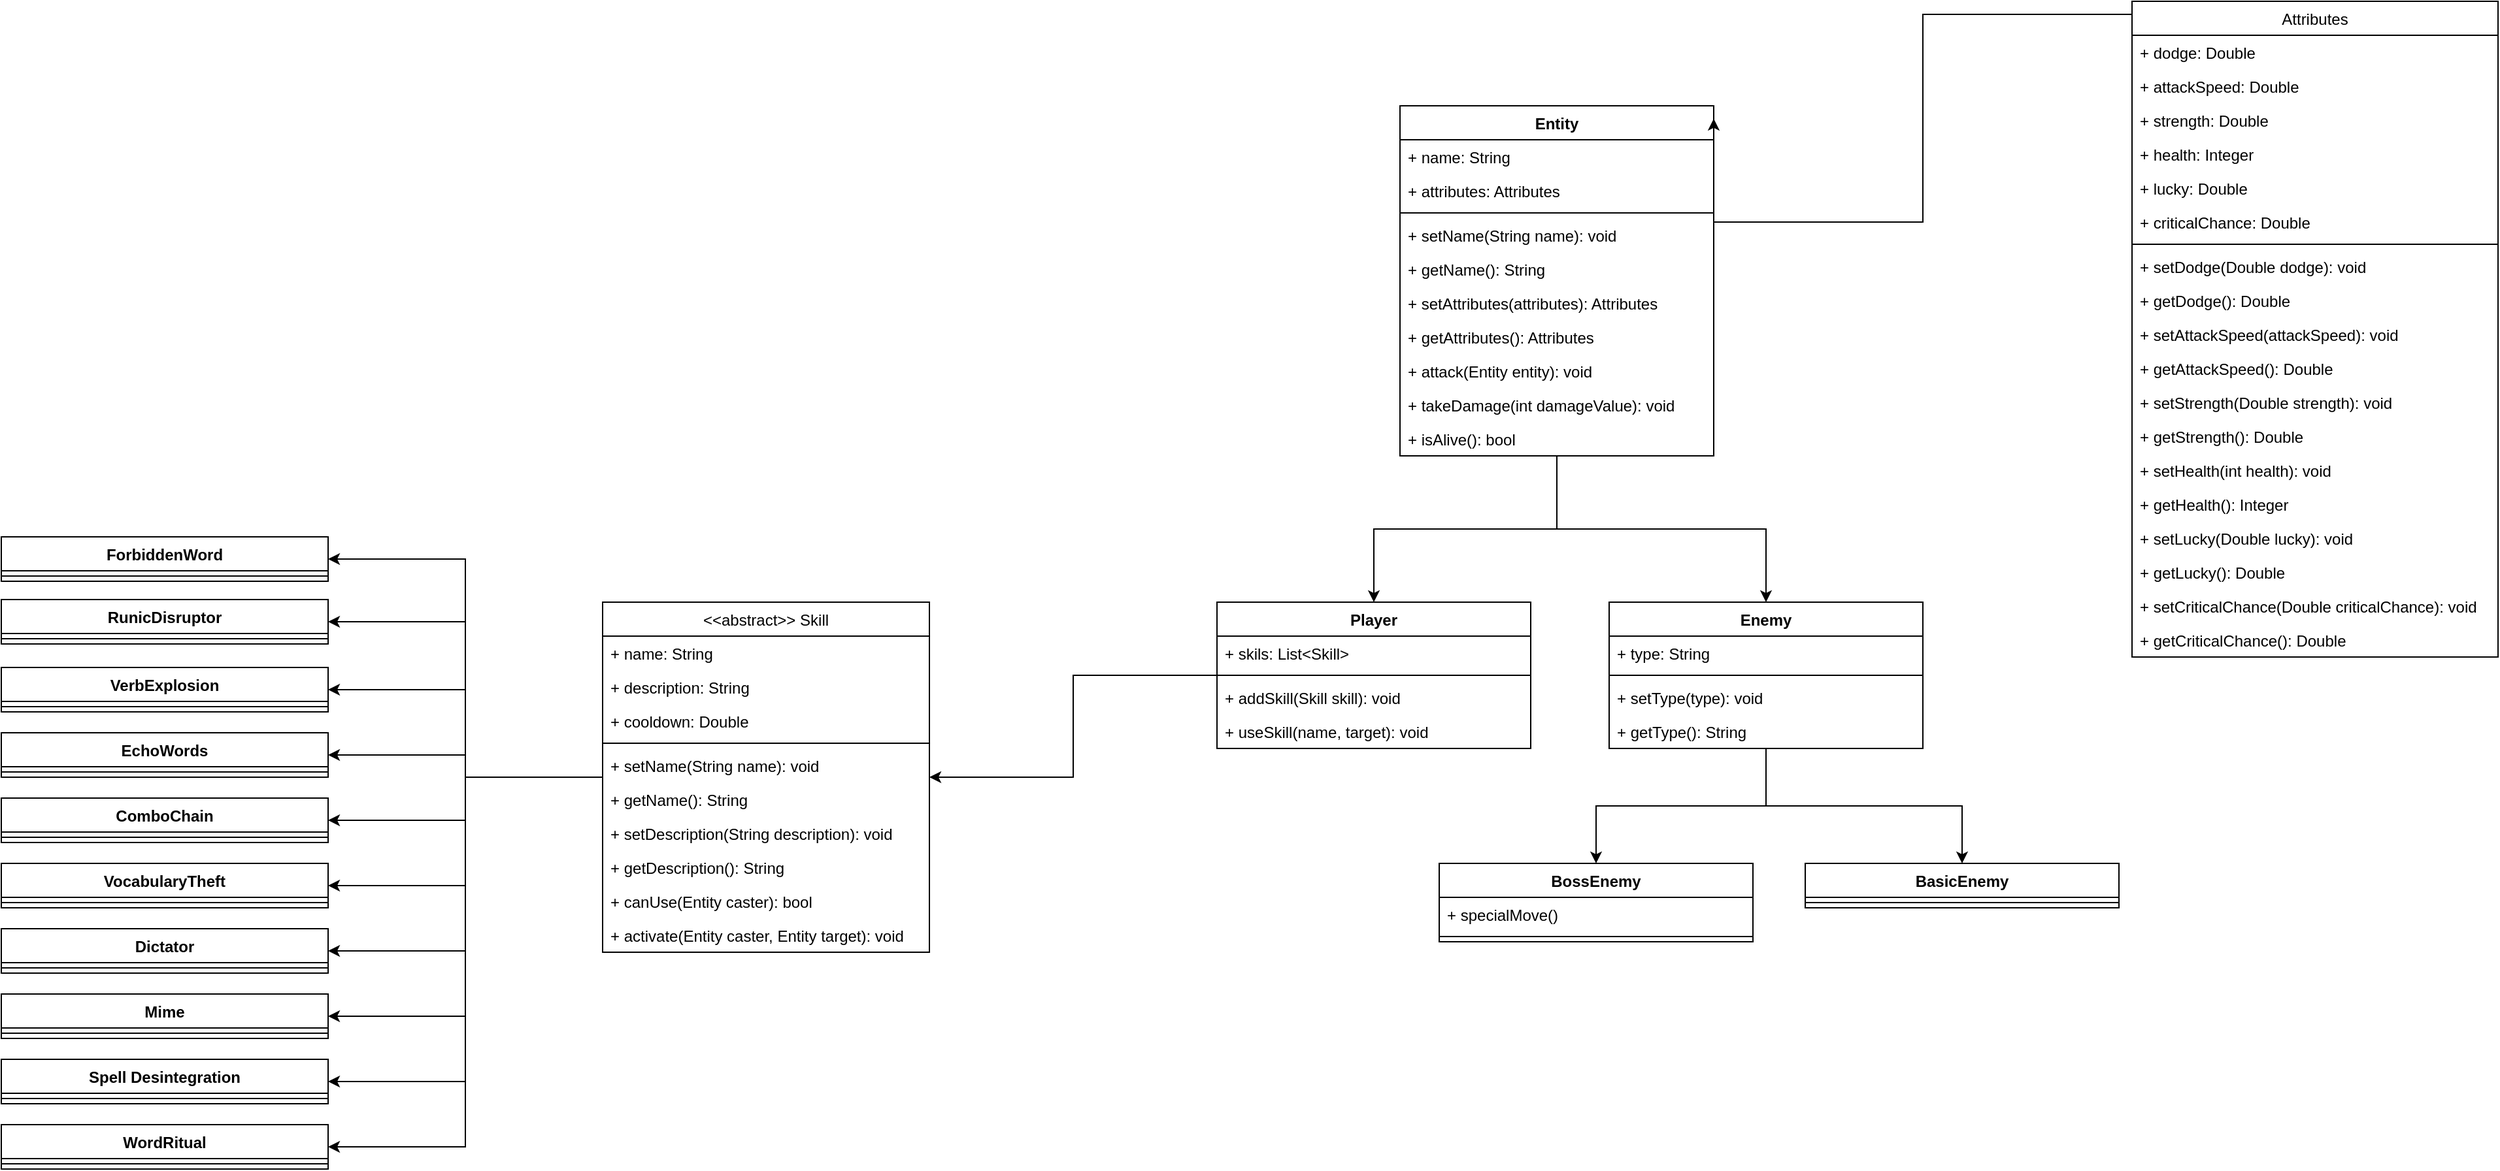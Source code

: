 <mxfile version="27.0.6">
  <diagram name="Página-1" id="OAK5p_rroL7UGDxigzL0">
    <mxGraphModel dx="4506" dy="2687" grid="1" gridSize="10" guides="1" tooltips="1" connect="1" arrows="1" fold="1" page="1" pageScale="1" pageWidth="827" pageHeight="1169" math="0" shadow="0">
      <root>
        <mxCell id="0" />
        <mxCell id="1" parent="0" />
        <mxCell id="kyOlbFZU5rxSk_zlfRwH-97" style="edgeStyle=orthogonalEdgeStyle;rounded=0;orthogonalLoop=1;jettySize=auto;html=1;" edge="1" parent="1" source="kyOlbFZU5rxSk_zlfRwH-1" target="kyOlbFZU5rxSk_zlfRwH-67">
          <mxGeometry relative="1" as="geometry" />
        </mxCell>
        <mxCell id="kyOlbFZU5rxSk_zlfRwH-1" value="Player" style="swimlane;fontStyle=1;align=center;verticalAlign=top;childLayout=stackLayout;horizontal=1;startSize=26;horizontalStack=0;resizeParent=1;resizeParentMax=0;resizeLast=0;collapsible=1;marginBottom=0;whiteSpace=wrap;html=1;" vertex="1" parent="1">
          <mxGeometry x="70" y="210" width="240" height="112" as="geometry" />
        </mxCell>
        <mxCell id="kyOlbFZU5rxSk_zlfRwH-91" value="+ skils: List&amp;lt;Skill&amp;gt;" style="text;strokeColor=none;fillColor=none;align=left;verticalAlign=top;spacingLeft=4;spacingRight=4;overflow=hidden;rotatable=0;points=[[0,0.5],[1,0.5]];portConstraint=eastwest;whiteSpace=wrap;html=1;" vertex="1" parent="kyOlbFZU5rxSk_zlfRwH-1">
          <mxGeometry y="26" width="240" height="26" as="geometry" />
        </mxCell>
        <mxCell id="kyOlbFZU5rxSk_zlfRwH-3" value="" style="line;strokeWidth=1;fillColor=none;align=left;verticalAlign=middle;spacingTop=-1;spacingLeft=3;spacingRight=3;rotatable=0;labelPosition=right;points=[];portConstraint=eastwest;strokeColor=inherit;" vertex="1" parent="kyOlbFZU5rxSk_zlfRwH-1">
          <mxGeometry y="52" width="240" height="8" as="geometry" />
        </mxCell>
        <mxCell id="kyOlbFZU5rxSk_zlfRwH-92" value="+ addSkill(Skill skill): void" style="text;strokeColor=none;fillColor=none;align=left;verticalAlign=top;spacingLeft=4;spacingRight=4;overflow=hidden;rotatable=0;points=[[0,0.5],[1,0.5]];portConstraint=eastwest;whiteSpace=wrap;html=1;" vertex="1" parent="kyOlbFZU5rxSk_zlfRwH-1">
          <mxGeometry y="60" width="240" height="26" as="geometry" />
        </mxCell>
        <mxCell id="kyOlbFZU5rxSk_zlfRwH-93" value="+ useSkill(name, target): void" style="text;strokeColor=none;fillColor=none;align=left;verticalAlign=top;spacingLeft=4;spacingRight=4;overflow=hidden;rotatable=0;points=[[0,0.5],[1,0.5]];portConstraint=eastwest;whiteSpace=wrap;html=1;" vertex="1" parent="kyOlbFZU5rxSk_zlfRwH-1">
          <mxGeometry y="86" width="240" height="26" as="geometry" />
        </mxCell>
        <mxCell id="kyOlbFZU5rxSk_zlfRwH-12" value="&lt;span style=&quot;text-align: left;&quot;&gt;&lt;span style=&quot;font-weight: 400;&quot;&gt;Attributes&lt;/span&gt;&lt;/span&gt;" style="swimlane;fontStyle=1;align=center;verticalAlign=top;childLayout=stackLayout;horizontal=1;startSize=26;horizontalStack=0;resizeParent=1;resizeParentMax=0;resizeLast=0;collapsible=1;marginBottom=0;whiteSpace=wrap;html=1;" vertex="1" parent="1">
          <mxGeometry x="770" y="-250" width="280" height="502" as="geometry" />
        </mxCell>
        <mxCell id="kyOlbFZU5rxSk_zlfRwH-13" value="+ dodge: Double" style="text;strokeColor=none;fillColor=none;align=left;verticalAlign=top;spacingLeft=4;spacingRight=4;overflow=hidden;rotatable=0;points=[[0,0.5],[1,0.5]];portConstraint=eastwest;whiteSpace=wrap;html=1;" vertex="1" parent="kyOlbFZU5rxSk_zlfRwH-12">
          <mxGeometry y="26" width="280" height="26" as="geometry" />
        </mxCell>
        <mxCell id="kyOlbFZU5rxSk_zlfRwH-14" value="+ attackSpeed: Double" style="text;strokeColor=none;fillColor=none;align=left;verticalAlign=top;spacingLeft=4;spacingRight=4;overflow=hidden;rotatable=0;points=[[0,0.5],[1,0.5]];portConstraint=eastwest;whiteSpace=wrap;html=1;" vertex="1" parent="kyOlbFZU5rxSk_zlfRwH-12">
          <mxGeometry y="52" width="280" height="26" as="geometry" />
        </mxCell>
        <mxCell id="kyOlbFZU5rxSk_zlfRwH-19" value="+ strength: Double" style="text;strokeColor=none;fillColor=none;align=left;verticalAlign=top;spacingLeft=4;spacingRight=4;overflow=hidden;rotatable=0;points=[[0,0.5],[1,0.5]];portConstraint=eastwest;whiteSpace=wrap;html=1;" vertex="1" parent="kyOlbFZU5rxSk_zlfRwH-12">
          <mxGeometry y="78" width="280" height="26" as="geometry" />
        </mxCell>
        <mxCell id="kyOlbFZU5rxSk_zlfRwH-20" value="+ health: Integer" style="text;strokeColor=none;fillColor=none;align=left;verticalAlign=top;spacingLeft=4;spacingRight=4;overflow=hidden;rotatable=0;points=[[0,0.5],[1,0.5]];portConstraint=eastwest;whiteSpace=wrap;html=1;" vertex="1" parent="kyOlbFZU5rxSk_zlfRwH-12">
          <mxGeometry y="104" width="280" height="26" as="geometry" />
        </mxCell>
        <mxCell id="kyOlbFZU5rxSk_zlfRwH-21" value="+ lucky: Double" style="text;strokeColor=none;fillColor=none;align=left;verticalAlign=top;spacingLeft=4;spacingRight=4;overflow=hidden;rotatable=0;points=[[0,0.5],[1,0.5]];portConstraint=eastwest;whiteSpace=wrap;html=1;" vertex="1" parent="kyOlbFZU5rxSk_zlfRwH-12">
          <mxGeometry y="130" width="280" height="26" as="geometry" />
        </mxCell>
        <mxCell id="kyOlbFZU5rxSk_zlfRwH-22" value="+ criticalChance: Double" style="text;strokeColor=none;fillColor=none;align=left;verticalAlign=top;spacingLeft=4;spacingRight=4;overflow=hidden;rotatable=0;points=[[0,0.5],[1,0.5]];portConstraint=eastwest;whiteSpace=wrap;html=1;" vertex="1" parent="kyOlbFZU5rxSk_zlfRwH-12">
          <mxGeometry y="156" width="280" height="26" as="geometry" />
        </mxCell>
        <mxCell id="kyOlbFZU5rxSk_zlfRwH-15" value="" style="line;strokeWidth=1;fillColor=none;align=left;verticalAlign=middle;spacingTop=-1;spacingLeft=3;spacingRight=3;rotatable=0;labelPosition=right;points=[];portConstraint=eastwest;strokeColor=inherit;" vertex="1" parent="kyOlbFZU5rxSk_zlfRwH-12">
          <mxGeometry y="182" width="280" height="8" as="geometry" />
        </mxCell>
        <mxCell id="kyOlbFZU5rxSk_zlfRwH-16" value="+ setDodge(Double dodge): void" style="text;strokeColor=none;fillColor=none;align=left;verticalAlign=top;spacingLeft=4;spacingRight=4;overflow=hidden;rotatable=0;points=[[0,0.5],[1,0.5]];portConstraint=eastwest;whiteSpace=wrap;html=1;" vertex="1" parent="kyOlbFZU5rxSk_zlfRwH-12">
          <mxGeometry y="190" width="280" height="26" as="geometry" />
        </mxCell>
        <mxCell id="kyOlbFZU5rxSk_zlfRwH-17" value="+ getDodge(): Double" style="text;strokeColor=none;fillColor=none;align=left;verticalAlign=top;spacingLeft=4;spacingRight=4;overflow=hidden;rotatable=0;points=[[0,0.5],[1,0.5]];portConstraint=eastwest;whiteSpace=wrap;html=1;" vertex="1" parent="kyOlbFZU5rxSk_zlfRwH-12">
          <mxGeometry y="216" width="280" height="26" as="geometry" />
        </mxCell>
        <mxCell id="kyOlbFZU5rxSk_zlfRwH-26" value="+ setAttackSpeed(attackSpeed): void" style="text;strokeColor=none;fillColor=none;align=left;verticalAlign=top;spacingLeft=4;spacingRight=4;overflow=hidden;rotatable=0;points=[[0,0.5],[1,0.5]];portConstraint=eastwest;whiteSpace=wrap;html=1;" vertex="1" parent="kyOlbFZU5rxSk_zlfRwH-12">
          <mxGeometry y="242" width="280" height="26" as="geometry" />
        </mxCell>
        <mxCell id="kyOlbFZU5rxSk_zlfRwH-27" value="+ getAttackSpeed(): Double" style="text;strokeColor=none;fillColor=none;align=left;verticalAlign=top;spacingLeft=4;spacingRight=4;overflow=hidden;rotatable=0;points=[[0,0.5],[1,0.5]];portConstraint=eastwest;whiteSpace=wrap;html=1;" vertex="1" parent="kyOlbFZU5rxSk_zlfRwH-12">
          <mxGeometry y="268" width="280" height="26" as="geometry" />
        </mxCell>
        <mxCell id="kyOlbFZU5rxSk_zlfRwH-28" value="+ setStrength(Double strength): void" style="text;strokeColor=none;fillColor=none;align=left;verticalAlign=top;spacingLeft=4;spacingRight=4;overflow=hidden;rotatable=0;points=[[0,0.5],[1,0.5]];portConstraint=eastwest;whiteSpace=wrap;html=1;" vertex="1" parent="kyOlbFZU5rxSk_zlfRwH-12">
          <mxGeometry y="294" width="280" height="26" as="geometry" />
        </mxCell>
        <mxCell id="kyOlbFZU5rxSk_zlfRwH-29" value="+ getStrength(): Double" style="text;strokeColor=none;fillColor=none;align=left;verticalAlign=top;spacingLeft=4;spacingRight=4;overflow=hidden;rotatable=0;points=[[0,0.5],[1,0.5]];portConstraint=eastwest;whiteSpace=wrap;html=1;" vertex="1" parent="kyOlbFZU5rxSk_zlfRwH-12">
          <mxGeometry y="320" width="280" height="26" as="geometry" />
        </mxCell>
        <mxCell id="kyOlbFZU5rxSk_zlfRwH-30" value="+ setHealth(int health): void" style="text;strokeColor=none;fillColor=none;align=left;verticalAlign=top;spacingLeft=4;spacingRight=4;overflow=hidden;rotatable=0;points=[[0,0.5],[1,0.5]];portConstraint=eastwest;whiteSpace=wrap;html=1;" vertex="1" parent="kyOlbFZU5rxSk_zlfRwH-12">
          <mxGeometry y="346" width="280" height="26" as="geometry" />
        </mxCell>
        <mxCell id="kyOlbFZU5rxSk_zlfRwH-31" value="+ getHealth(): Integer" style="text;strokeColor=none;fillColor=none;align=left;verticalAlign=top;spacingLeft=4;spacingRight=4;overflow=hidden;rotatable=0;points=[[0,0.5],[1,0.5]];portConstraint=eastwest;whiteSpace=wrap;html=1;" vertex="1" parent="kyOlbFZU5rxSk_zlfRwH-12">
          <mxGeometry y="372" width="280" height="26" as="geometry" />
        </mxCell>
        <mxCell id="kyOlbFZU5rxSk_zlfRwH-32" value="+ setLucky(Double lucky): void" style="text;strokeColor=none;fillColor=none;align=left;verticalAlign=top;spacingLeft=4;spacingRight=4;overflow=hidden;rotatable=0;points=[[0,0.5],[1,0.5]];portConstraint=eastwest;whiteSpace=wrap;html=1;" vertex="1" parent="kyOlbFZU5rxSk_zlfRwH-12">
          <mxGeometry y="398" width="280" height="26" as="geometry" />
        </mxCell>
        <mxCell id="kyOlbFZU5rxSk_zlfRwH-33" value="+ getLucky(): Double" style="text;strokeColor=none;fillColor=none;align=left;verticalAlign=top;spacingLeft=4;spacingRight=4;overflow=hidden;rotatable=0;points=[[0,0.5],[1,0.5]];portConstraint=eastwest;whiteSpace=wrap;html=1;" vertex="1" parent="kyOlbFZU5rxSk_zlfRwH-12">
          <mxGeometry y="424" width="280" height="26" as="geometry" />
        </mxCell>
        <mxCell id="kyOlbFZU5rxSk_zlfRwH-34" value="+ setCriticalChance(Double criticalChance): void" style="text;strokeColor=none;fillColor=none;align=left;verticalAlign=top;spacingLeft=4;spacingRight=4;overflow=hidden;rotatable=0;points=[[0,0.5],[1,0.5]];portConstraint=eastwest;whiteSpace=wrap;html=1;" vertex="1" parent="kyOlbFZU5rxSk_zlfRwH-12">
          <mxGeometry y="450" width="280" height="26" as="geometry" />
        </mxCell>
        <mxCell id="kyOlbFZU5rxSk_zlfRwH-35" value="+ getCriticalChance(): Double" style="text;strokeColor=none;fillColor=none;align=left;verticalAlign=top;spacingLeft=4;spacingRight=4;overflow=hidden;rotatable=0;points=[[0,0.5],[1,0.5]];portConstraint=eastwest;whiteSpace=wrap;html=1;" vertex="1" parent="kyOlbFZU5rxSk_zlfRwH-12">
          <mxGeometry y="476" width="280" height="26" as="geometry" />
        </mxCell>
        <mxCell id="kyOlbFZU5rxSk_zlfRwH-64" style="edgeStyle=orthogonalEdgeStyle;rounded=0;orthogonalLoop=1;jettySize=auto;html=1;" edge="1" parent="1" source="kyOlbFZU5rxSk_zlfRwH-37" target="kyOlbFZU5rxSk_zlfRwH-59">
          <mxGeometry relative="1" as="geometry" />
        </mxCell>
        <mxCell id="kyOlbFZU5rxSk_zlfRwH-65" style="edgeStyle=orthogonalEdgeStyle;rounded=0;orthogonalLoop=1;jettySize=auto;html=1;" edge="1" parent="1" source="kyOlbFZU5rxSk_zlfRwH-37" target="kyOlbFZU5rxSk_zlfRwH-62">
          <mxGeometry relative="1" as="geometry" />
        </mxCell>
        <mxCell id="kyOlbFZU5rxSk_zlfRwH-37" value="Enemy" style="swimlane;fontStyle=1;align=center;verticalAlign=top;childLayout=stackLayout;horizontal=1;startSize=26;horizontalStack=0;resizeParent=1;resizeParentMax=0;resizeLast=0;collapsible=1;marginBottom=0;whiteSpace=wrap;html=1;" vertex="1" parent="1">
          <mxGeometry x="370" y="210" width="240" height="112" as="geometry" />
        </mxCell>
        <mxCell id="kyOlbFZU5rxSk_zlfRwH-87" value="+ type: String" style="text;strokeColor=none;fillColor=none;align=left;verticalAlign=top;spacingLeft=4;spacingRight=4;overflow=hidden;rotatable=0;points=[[0,0.5],[1,0.5]];portConstraint=eastwest;whiteSpace=wrap;html=1;" vertex="1" parent="kyOlbFZU5rxSk_zlfRwH-37">
          <mxGeometry y="26" width="240" height="26" as="geometry" />
        </mxCell>
        <mxCell id="kyOlbFZU5rxSk_zlfRwH-40" value="" style="line;strokeWidth=1;fillColor=none;align=left;verticalAlign=middle;spacingTop=-1;spacingLeft=3;spacingRight=3;rotatable=0;labelPosition=right;points=[];portConstraint=eastwest;strokeColor=inherit;" vertex="1" parent="kyOlbFZU5rxSk_zlfRwH-37">
          <mxGeometry y="52" width="240" height="8" as="geometry" />
        </mxCell>
        <mxCell id="kyOlbFZU5rxSk_zlfRwH-88" value="+ setType(type): void" style="text;strokeColor=none;fillColor=none;align=left;verticalAlign=top;spacingLeft=4;spacingRight=4;overflow=hidden;rotatable=0;points=[[0,0.5],[1,0.5]];portConstraint=eastwest;whiteSpace=wrap;html=1;" vertex="1" parent="kyOlbFZU5rxSk_zlfRwH-37">
          <mxGeometry y="60" width="240" height="26" as="geometry" />
        </mxCell>
        <mxCell id="kyOlbFZU5rxSk_zlfRwH-89" value="+ getType(): String" style="text;strokeColor=none;fillColor=none;align=left;verticalAlign=top;spacingLeft=4;spacingRight=4;overflow=hidden;rotatable=0;points=[[0,0.5],[1,0.5]];portConstraint=eastwest;whiteSpace=wrap;html=1;" vertex="1" parent="kyOlbFZU5rxSk_zlfRwH-37">
          <mxGeometry y="86" width="240" height="26" as="geometry" />
        </mxCell>
        <mxCell id="kyOlbFZU5rxSk_zlfRwH-56" style="edgeStyle=orthogonalEdgeStyle;rounded=0;orthogonalLoop=1;jettySize=auto;html=1;" edge="1" parent="1" source="kyOlbFZU5rxSk_zlfRwH-45" target="kyOlbFZU5rxSk_zlfRwH-37">
          <mxGeometry relative="1" as="geometry" />
        </mxCell>
        <mxCell id="kyOlbFZU5rxSk_zlfRwH-57" style="edgeStyle=orthogonalEdgeStyle;rounded=0;orthogonalLoop=1;jettySize=auto;html=1;" edge="1" parent="1" source="kyOlbFZU5rxSk_zlfRwH-45" target="kyOlbFZU5rxSk_zlfRwH-1">
          <mxGeometry relative="1" as="geometry" />
        </mxCell>
        <mxCell id="kyOlbFZU5rxSk_zlfRwH-45" value="Entity" style="swimlane;fontStyle=1;align=center;verticalAlign=top;childLayout=stackLayout;horizontal=1;startSize=26;horizontalStack=0;resizeParent=1;resizeParentMax=0;resizeLast=0;collapsible=1;marginBottom=0;whiteSpace=wrap;html=1;" vertex="1" parent="1">
          <mxGeometry x="210" y="-170" width="240" height="268" as="geometry" />
        </mxCell>
        <mxCell id="kyOlbFZU5rxSk_zlfRwH-46" value="+ name: String" style="text;strokeColor=none;fillColor=none;align=left;verticalAlign=top;spacingLeft=4;spacingRight=4;overflow=hidden;rotatable=0;points=[[0,0.5],[1,0.5]];portConstraint=eastwest;whiteSpace=wrap;html=1;" vertex="1" parent="kyOlbFZU5rxSk_zlfRwH-45">
          <mxGeometry y="26" width="240" height="26" as="geometry" />
        </mxCell>
        <mxCell id="kyOlbFZU5rxSk_zlfRwH-47" value="+ attributes: Attributes" style="text;strokeColor=none;fillColor=none;align=left;verticalAlign=top;spacingLeft=4;spacingRight=4;overflow=hidden;rotatable=0;points=[[0,0.5],[1,0.5]];portConstraint=eastwest;whiteSpace=wrap;html=1;" vertex="1" parent="kyOlbFZU5rxSk_zlfRwH-45">
          <mxGeometry y="52" width="240" height="26" as="geometry" />
        </mxCell>
        <mxCell id="kyOlbFZU5rxSk_zlfRwH-48" value="" style="line;strokeWidth=1;fillColor=none;align=left;verticalAlign=middle;spacingTop=-1;spacingLeft=3;spacingRight=3;rotatable=0;labelPosition=right;points=[];portConstraint=eastwest;strokeColor=inherit;" vertex="1" parent="kyOlbFZU5rxSk_zlfRwH-45">
          <mxGeometry y="78" width="240" height="8" as="geometry" />
        </mxCell>
        <mxCell id="kyOlbFZU5rxSk_zlfRwH-49" value="+ setName(String name): void" style="text;strokeColor=none;fillColor=none;align=left;verticalAlign=top;spacingLeft=4;spacingRight=4;overflow=hidden;rotatable=0;points=[[0,0.5],[1,0.5]];portConstraint=eastwest;whiteSpace=wrap;html=1;" vertex="1" parent="kyOlbFZU5rxSk_zlfRwH-45">
          <mxGeometry y="86" width="240" height="26" as="geometry" />
        </mxCell>
        <mxCell id="kyOlbFZU5rxSk_zlfRwH-50" value="+ getName(): String" style="text;strokeColor=none;fillColor=none;align=left;verticalAlign=top;spacingLeft=4;spacingRight=4;overflow=hidden;rotatable=0;points=[[0,0.5],[1,0.5]];portConstraint=eastwest;whiteSpace=wrap;html=1;" vertex="1" parent="kyOlbFZU5rxSk_zlfRwH-45">
          <mxGeometry y="112" width="240" height="26" as="geometry" />
        </mxCell>
        <mxCell id="kyOlbFZU5rxSk_zlfRwH-51" value="+ setAttributes(attributes): Attributes" style="text;strokeColor=none;fillColor=none;align=left;verticalAlign=top;spacingLeft=4;spacingRight=4;overflow=hidden;rotatable=0;points=[[0,0.5],[1,0.5]];portConstraint=eastwest;whiteSpace=wrap;html=1;" vertex="1" parent="kyOlbFZU5rxSk_zlfRwH-45">
          <mxGeometry y="138" width="240" height="26" as="geometry" />
        </mxCell>
        <mxCell id="kyOlbFZU5rxSk_zlfRwH-52" value="+ getAttributes(): Attributes" style="text;strokeColor=none;fillColor=none;align=left;verticalAlign=top;spacingLeft=4;spacingRight=4;overflow=hidden;rotatable=0;points=[[0,0.5],[1,0.5]];portConstraint=eastwest;whiteSpace=wrap;html=1;" vertex="1" parent="kyOlbFZU5rxSk_zlfRwH-45">
          <mxGeometry y="164" width="240" height="26" as="geometry" />
        </mxCell>
        <mxCell id="kyOlbFZU5rxSk_zlfRwH-53" value="+ attack(Entity entity): void" style="text;strokeColor=none;fillColor=none;align=left;verticalAlign=top;spacingLeft=4;spacingRight=4;overflow=hidden;rotatable=0;points=[[0,0.5],[1,0.5]];portConstraint=eastwest;whiteSpace=wrap;html=1;" vertex="1" parent="kyOlbFZU5rxSk_zlfRwH-45">
          <mxGeometry y="190" width="240" height="26" as="geometry" />
        </mxCell>
        <mxCell id="kyOlbFZU5rxSk_zlfRwH-54" value="+ takeDamage(int damageValue): void" style="text;strokeColor=none;fillColor=none;align=left;verticalAlign=top;spacingLeft=4;spacingRight=4;overflow=hidden;rotatable=0;points=[[0,0.5],[1,0.5]];portConstraint=eastwest;whiteSpace=wrap;html=1;" vertex="1" parent="kyOlbFZU5rxSk_zlfRwH-45">
          <mxGeometry y="216" width="240" height="26" as="geometry" />
        </mxCell>
        <mxCell id="kyOlbFZU5rxSk_zlfRwH-98" value="+ isAlive(): bool" style="text;strokeColor=none;fillColor=none;align=left;verticalAlign=top;spacingLeft=4;spacingRight=4;overflow=hidden;rotatable=0;points=[[0,0.5],[1,0.5]];portConstraint=eastwest;whiteSpace=wrap;html=1;" vertex="1" parent="kyOlbFZU5rxSk_zlfRwH-45">
          <mxGeometry y="242" width="240" height="26" as="geometry" />
        </mxCell>
        <mxCell id="kyOlbFZU5rxSk_zlfRwH-58" style="edgeStyle=orthogonalEdgeStyle;rounded=0;orthogonalLoop=1;jettySize=auto;html=1;entryX=1;entryY=0.037;entryDx=0;entryDy=0;entryPerimeter=0;" edge="1" parent="1" source="kyOlbFZU5rxSk_zlfRwH-12" target="kyOlbFZU5rxSk_zlfRwH-45">
          <mxGeometry relative="1" as="geometry">
            <Array as="points">
              <mxPoint x="610" y="-240" />
              <mxPoint x="610" y="-81" />
            </Array>
          </mxGeometry>
        </mxCell>
        <mxCell id="kyOlbFZU5rxSk_zlfRwH-59" value="BossEnemy" style="swimlane;fontStyle=1;align=center;verticalAlign=top;childLayout=stackLayout;horizontal=1;startSize=26;horizontalStack=0;resizeParent=1;resizeParentMax=0;resizeLast=0;collapsible=1;marginBottom=0;whiteSpace=wrap;html=1;" vertex="1" parent="1">
          <mxGeometry x="240" y="410" width="240" height="60" as="geometry" />
        </mxCell>
        <mxCell id="kyOlbFZU5rxSk_zlfRwH-66" value="+ specialMove()" style="text;strokeColor=none;fillColor=none;align=left;verticalAlign=top;spacingLeft=4;spacingRight=4;overflow=hidden;rotatable=0;points=[[0,0.5],[1,0.5]];portConstraint=eastwest;whiteSpace=wrap;html=1;" vertex="1" parent="kyOlbFZU5rxSk_zlfRwH-59">
          <mxGeometry y="26" width="240" height="26" as="geometry" />
        </mxCell>
        <mxCell id="kyOlbFZU5rxSk_zlfRwH-60" value="" style="line;strokeWidth=1;fillColor=none;align=left;verticalAlign=middle;spacingTop=-1;spacingLeft=3;spacingRight=3;rotatable=0;labelPosition=right;points=[];portConstraint=eastwest;strokeColor=inherit;" vertex="1" parent="kyOlbFZU5rxSk_zlfRwH-59">
          <mxGeometry y="52" width="240" height="8" as="geometry" />
        </mxCell>
        <mxCell id="kyOlbFZU5rxSk_zlfRwH-62" value="BasicEnemy" style="swimlane;fontStyle=1;align=center;verticalAlign=top;childLayout=stackLayout;horizontal=1;startSize=26;horizontalStack=0;resizeParent=1;resizeParentMax=0;resizeLast=0;collapsible=1;marginBottom=0;whiteSpace=wrap;html=1;" vertex="1" parent="1">
          <mxGeometry x="520" y="410" width="240" height="34" as="geometry" />
        </mxCell>
        <mxCell id="kyOlbFZU5rxSk_zlfRwH-63" value="" style="line;strokeWidth=1;fillColor=none;align=left;verticalAlign=middle;spacingTop=-1;spacingLeft=3;spacingRight=3;rotatable=0;labelPosition=right;points=[];portConstraint=eastwest;strokeColor=inherit;" vertex="1" parent="kyOlbFZU5rxSk_zlfRwH-62">
          <mxGeometry y="26" width="240" height="8" as="geometry" />
        </mxCell>
        <mxCell id="kyOlbFZU5rxSk_zlfRwH-135" style="edgeStyle=orthogonalEdgeStyle;rounded=0;orthogonalLoop=1;jettySize=auto;html=1;entryX=1;entryY=0.5;entryDx=0;entryDy=0;" edge="1" parent="1" source="kyOlbFZU5rxSk_zlfRwH-67" target="kyOlbFZU5rxSk_zlfRwH-104">
          <mxGeometry relative="1" as="geometry" />
        </mxCell>
        <mxCell id="kyOlbFZU5rxSk_zlfRwH-136" style="edgeStyle=orthogonalEdgeStyle;rounded=0;orthogonalLoop=1;jettySize=auto;html=1;" edge="1" parent="1" source="kyOlbFZU5rxSk_zlfRwH-67" target="kyOlbFZU5rxSk_zlfRwH-115">
          <mxGeometry relative="1" as="geometry" />
        </mxCell>
        <mxCell id="kyOlbFZU5rxSk_zlfRwH-137" style="edgeStyle=orthogonalEdgeStyle;rounded=0;orthogonalLoop=1;jettySize=auto;html=1;" edge="1" parent="1" source="kyOlbFZU5rxSk_zlfRwH-67" target="kyOlbFZU5rxSk_zlfRwH-117">
          <mxGeometry relative="1" as="geometry" />
        </mxCell>
        <mxCell id="kyOlbFZU5rxSk_zlfRwH-138" style="edgeStyle=orthogonalEdgeStyle;rounded=0;orthogonalLoop=1;jettySize=auto;html=1;" edge="1" parent="1" source="kyOlbFZU5rxSk_zlfRwH-67" target="kyOlbFZU5rxSk_zlfRwH-119">
          <mxGeometry relative="1" as="geometry" />
        </mxCell>
        <mxCell id="kyOlbFZU5rxSk_zlfRwH-139" style="edgeStyle=orthogonalEdgeStyle;rounded=0;orthogonalLoop=1;jettySize=auto;html=1;entryX=1;entryY=0.5;entryDx=0;entryDy=0;" edge="1" parent="1" source="kyOlbFZU5rxSk_zlfRwH-67" target="kyOlbFZU5rxSk_zlfRwH-121">
          <mxGeometry relative="1" as="geometry" />
        </mxCell>
        <mxCell id="kyOlbFZU5rxSk_zlfRwH-140" style="edgeStyle=orthogonalEdgeStyle;rounded=0;orthogonalLoop=1;jettySize=auto;html=1;entryX=1;entryY=0.5;entryDx=0;entryDy=0;" edge="1" parent="1" source="kyOlbFZU5rxSk_zlfRwH-67" target="kyOlbFZU5rxSk_zlfRwH-125">
          <mxGeometry relative="1" as="geometry" />
        </mxCell>
        <mxCell id="kyOlbFZU5rxSk_zlfRwH-141" style="edgeStyle=orthogonalEdgeStyle;rounded=0;orthogonalLoop=1;jettySize=auto;html=1;entryX=1;entryY=0.5;entryDx=0;entryDy=0;" edge="1" parent="1" source="kyOlbFZU5rxSk_zlfRwH-67" target="kyOlbFZU5rxSk_zlfRwH-127">
          <mxGeometry relative="1" as="geometry" />
        </mxCell>
        <mxCell id="kyOlbFZU5rxSk_zlfRwH-142" style="edgeStyle=orthogonalEdgeStyle;rounded=0;orthogonalLoop=1;jettySize=auto;html=1;entryX=1;entryY=0.5;entryDx=0;entryDy=0;" edge="1" parent="1" source="kyOlbFZU5rxSk_zlfRwH-67" target="kyOlbFZU5rxSk_zlfRwH-129">
          <mxGeometry relative="1" as="geometry" />
        </mxCell>
        <mxCell id="kyOlbFZU5rxSk_zlfRwH-143" style="edgeStyle=orthogonalEdgeStyle;rounded=0;orthogonalLoop=1;jettySize=auto;html=1;entryX=1;entryY=0.5;entryDx=0;entryDy=0;" edge="1" parent="1" source="kyOlbFZU5rxSk_zlfRwH-67" target="kyOlbFZU5rxSk_zlfRwH-131">
          <mxGeometry relative="1" as="geometry" />
        </mxCell>
        <mxCell id="kyOlbFZU5rxSk_zlfRwH-144" style="edgeStyle=orthogonalEdgeStyle;rounded=0;orthogonalLoop=1;jettySize=auto;html=1;entryX=1;entryY=0.5;entryDx=0;entryDy=0;" edge="1" parent="1" source="kyOlbFZU5rxSk_zlfRwH-67" target="kyOlbFZU5rxSk_zlfRwH-133">
          <mxGeometry relative="1" as="geometry" />
        </mxCell>
        <mxCell id="kyOlbFZU5rxSk_zlfRwH-67" value="&lt;span style=&quot;text-align: left;&quot;&gt;&lt;span style=&quot;font-weight: 400;&quot;&gt;&amp;lt;&amp;lt;abstract&amp;gt;&amp;gt; Skill&lt;/span&gt;&lt;/span&gt;" style="swimlane;fontStyle=1;align=center;verticalAlign=top;childLayout=stackLayout;horizontal=1;startSize=26;horizontalStack=0;resizeParent=1;resizeParentMax=0;resizeLast=0;collapsible=1;marginBottom=0;whiteSpace=wrap;html=1;" vertex="1" parent="1">
          <mxGeometry x="-400" y="210" width="250" height="268" as="geometry" />
        </mxCell>
        <mxCell id="kyOlbFZU5rxSk_zlfRwH-68" value="+ name: String" style="text;strokeColor=none;fillColor=none;align=left;verticalAlign=top;spacingLeft=4;spacingRight=4;overflow=hidden;rotatable=0;points=[[0,0.5],[1,0.5]];portConstraint=eastwest;whiteSpace=wrap;html=1;" vertex="1" parent="kyOlbFZU5rxSk_zlfRwH-67">
          <mxGeometry y="26" width="250" height="26" as="geometry" />
        </mxCell>
        <mxCell id="kyOlbFZU5rxSk_zlfRwH-99" value="+ description: String" style="text;strokeColor=none;fillColor=none;align=left;verticalAlign=top;spacingLeft=4;spacingRight=4;overflow=hidden;rotatable=0;points=[[0,0.5],[1,0.5]];portConstraint=eastwest;whiteSpace=wrap;html=1;" vertex="1" parent="kyOlbFZU5rxSk_zlfRwH-67">
          <mxGeometry y="52" width="250" height="26" as="geometry" />
        </mxCell>
        <mxCell id="kyOlbFZU5rxSk_zlfRwH-94" value="+ cooldown: Double" style="text;strokeColor=none;fillColor=none;align=left;verticalAlign=top;spacingLeft=4;spacingRight=4;overflow=hidden;rotatable=0;points=[[0,0.5],[1,0.5]];portConstraint=eastwest;whiteSpace=wrap;html=1;" vertex="1" parent="kyOlbFZU5rxSk_zlfRwH-67">
          <mxGeometry y="78" width="250" height="26" as="geometry" />
        </mxCell>
        <mxCell id="kyOlbFZU5rxSk_zlfRwH-74" value="" style="line;strokeWidth=1;fillColor=none;align=left;verticalAlign=middle;spacingTop=-1;spacingLeft=3;spacingRight=3;rotatable=0;labelPosition=right;points=[];portConstraint=eastwest;strokeColor=inherit;" vertex="1" parent="kyOlbFZU5rxSk_zlfRwH-67">
          <mxGeometry y="104" width="250" height="8" as="geometry" />
        </mxCell>
        <mxCell id="kyOlbFZU5rxSk_zlfRwH-76" value="+ setName(String name): void" style="text;strokeColor=none;fillColor=none;align=left;verticalAlign=top;spacingLeft=4;spacingRight=4;overflow=hidden;rotatable=0;points=[[0,0.5],[1,0.5]];portConstraint=eastwest;whiteSpace=wrap;html=1;" vertex="1" parent="kyOlbFZU5rxSk_zlfRwH-67">
          <mxGeometry y="112" width="250" height="26" as="geometry" />
        </mxCell>
        <mxCell id="kyOlbFZU5rxSk_zlfRwH-100" value="+ getName(): String" style="text;strokeColor=none;fillColor=none;align=left;verticalAlign=top;spacingLeft=4;spacingRight=4;overflow=hidden;rotatable=0;points=[[0,0.5],[1,0.5]];portConstraint=eastwest;whiteSpace=wrap;html=1;" vertex="1" parent="kyOlbFZU5rxSk_zlfRwH-67">
          <mxGeometry y="138" width="250" height="26" as="geometry" />
        </mxCell>
        <mxCell id="kyOlbFZU5rxSk_zlfRwH-101" value="+ setDescription(String description): void" style="text;strokeColor=none;fillColor=none;align=left;verticalAlign=top;spacingLeft=4;spacingRight=4;overflow=hidden;rotatable=0;points=[[0,0.5],[1,0.5]];portConstraint=eastwest;whiteSpace=wrap;html=1;" vertex="1" parent="kyOlbFZU5rxSk_zlfRwH-67">
          <mxGeometry y="164" width="250" height="26" as="geometry" />
        </mxCell>
        <mxCell id="kyOlbFZU5rxSk_zlfRwH-102" value="+ getDescription(): String" style="text;strokeColor=none;fillColor=none;align=left;verticalAlign=top;spacingLeft=4;spacingRight=4;overflow=hidden;rotatable=0;points=[[0,0.5],[1,0.5]];portConstraint=eastwest;whiteSpace=wrap;html=1;" vertex="1" parent="kyOlbFZU5rxSk_zlfRwH-67">
          <mxGeometry y="190" width="250" height="26" as="geometry" />
        </mxCell>
        <mxCell id="kyOlbFZU5rxSk_zlfRwH-95" value="+ canUse(Entity caster): bool" style="text;strokeColor=none;fillColor=none;align=left;verticalAlign=top;spacingLeft=4;spacingRight=4;overflow=hidden;rotatable=0;points=[[0,0.5],[1,0.5]];portConstraint=eastwest;whiteSpace=wrap;html=1;" vertex="1" parent="kyOlbFZU5rxSk_zlfRwH-67">
          <mxGeometry y="216" width="250" height="26" as="geometry" />
        </mxCell>
        <mxCell id="kyOlbFZU5rxSk_zlfRwH-96" value="+ activate(Entity caster, Entity target): void" style="text;strokeColor=none;fillColor=none;align=left;verticalAlign=top;spacingLeft=4;spacingRight=4;overflow=hidden;rotatable=0;points=[[0,0.5],[1,0.5]];portConstraint=eastwest;whiteSpace=wrap;html=1;" vertex="1" parent="kyOlbFZU5rxSk_zlfRwH-67">
          <mxGeometry y="242" width="250" height="26" as="geometry" />
        </mxCell>
        <mxCell id="kyOlbFZU5rxSk_zlfRwH-104" value="ForbiddenWord" style="swimlane;fontStyle=1;align=center;verticalAlign=top;childLayout=stackLayout;horizontal=1;startSize=26;horizontalStack=0;resizeParent=1;resizeParentMax=0;resizeLast=0;collapsible=1;marginBottom=0;whiteSpace=wrap;html=1;" vertex="1" parent="1">
          <mxGeometry x="-860" y="160" width="250" height="34" as="geometry" />
        </mxCell>
        <mxCell id="kyOlbFZU5rxSk_zlfRwH-108" value="" style="line;strokeWidth=1;fillColor=none;align=left;verticalAlign=middle;spacingTop=-1;spacingLeft=3;spacingRight=3;rotatable=0;labelPosition=right;points=[];portConstraint=eastwest;strokeColor=inherit;" vertex="1" parent="kyOlbFZU5rxSk_zlfRwH-104">
          <mxGeometry y="26" width="250" height="8" as="geometry" />
        </mxCell>
        <mxCell id="kyOlbFZU5rxSk_zlfRwH-115" value="RunicDisruptor" style="swimlane;fontStyle=1;align=center;verticalAlign=top;childLayout=stackLayout;horizontal=1;startSize=26;horizontalStack=0;resizeParent=1;resizeParentMax=0;resizeLast=0;collapsible=1;marginBottom=0;whiteSpace=wrap;html=1;" vertex="1" parent="1">
          <mxGeometry x="-860" y="208" width="250" height="34" as="geometry" />
        </mxCell>
        <mxCell id="kyOlbFZU5rxSk_zlfRwH-116" value="" style="line;strokeWidth=1;fillColor=none;align=left;verticalAlign=middle;spacingTop=-1;spacingLeft=3;spacingRight=3;rotatable=0;labelPosition=right;points=[];portConstraint=eastwest;strokeColor=inherit;" vertex="1" parent="kyOlbFZU5rxSk_zlfRwH-115">
          <mxGeometry y="26" width="250" height="8" as="geometry" />
        </mxCell>
        <mxCell id="kyOlbFZU5rxSk_zlfRwH-117" value="VerbExplosion" style="swimlane;fontStyle=1;align=center;verticalAlign=top;childLayout=stackLayout;horizontal=1;startSize=26;horizontalStack=0;resizeParent=1;resizeParentMax=0;resizeLast=0;collapsible=1;marginBottom=0;whiteSpace=wrap;html=1;" vertex="1" parent="1">
          <mxGeometry x="-860" y="260" width="250" height="34" as="geometry" />
        </mxCell>
        <mxCell id="kyOlbFZU5rxSk_zlfRwH-118" value="" style="line;strokeWidth=1;fillColor=none;align=left;verticalAlign=middle;spacingTop=-1;spacingLeft=3;spacingRight=3;rotatable=0;labelPosition=right;points=[];portConstraint=eastwest;strokeColor=inherit;" vertex="1" parent="kyOlbFZU5rxSk_zlfRwH-117">
          <mxGeometry y="26" width="250" height="8" as="geometry" />
        </mxCell>
        <mxCell id="kyOlbFZU5rxSk_zlfRwH-119" value="EchoWords" style="swimlane;fontStyle=1;align=center;verticalAlign=top;childLayout=stackLayout;horizontal=1;startSize=26;horizontalStack=0;resizeParent=1;resizeParentMax=0;resizeLast=0;collapsible=1;marginBottom=0;whiteSpace=wrap;html=1;" vertex="1" parent="1">
          <mxGeometry x="-860" y="310" width="250" height="34" as="geometry" />
        </mxCell>
        <mxCell id="kyOlbFZU5rxSk_zlfRwH-120" value="" style="line;strokeWidth=1;fillColor=none;align=left;verticalAlign=middle;spacingTop=-1;spacingLeft=3;spacingRight=3;rotatable=0;labelPosition=right;points=[];portConstraint=eastwest;strokeColor=inherit;" vertex="1" parent="kyOlbFZU5rxSk_zlfRwH-119">
          <mxGeometry y="26" width="250" height="8" as="geometry" />
        </mxCell>
        <mxCell id="kyOlbFZU5rxSk_zlfRwH-121" value="ComboChain" style="swimlane;fontStyle=1;align=center;verticalAlign=top;childLayout=stackLayout;horizontal=1;startSize=26;horizontalStack=0;resizeParent=1;resizeParentMax=0;resizeLast=0;collapsible=1;marginBottom=0;whiteSpace=wrap;html=1;" vertex="1" parent="1">
          <mxGeometry x="-860" y="360" width="250" height="34" as="geometry" />
        </mxCell>
        <mxCell id="kyOlbFZU5rxSk_zlfRwH-122" value="" style="line;strokeWidth=1;fillColor=none;align=left;verticalAlign=middle;spacingTop=-1;spacingLeft=3;spacingRight=3;rotatable=0;labelPosition=right;points=[];portConstraint=eastwest;strokeColor=inherit;" vertex="1" parent="kyOlbFZU5rxSk_zlfRwH-121">
          <mxGeometry y="26" width="250" height="8" as="geometry" />
        </mxCell>
        <mxCell id="kyOlbFZU5rxSk_zlfRwH-125" value="VocabularyTheft" style="swimlane;fontStyle=1;align=center;verticalAlign=top;childLayout=stackLayout;horizontal=1;startSize=26;horizontalStack=0;resizeParent=1;resizeParentMax=0;resizeLast=0;collapsible=1;marginBottom=0;whiteSpace=wrap;html=1;" vertex="1" parent="1">
          <mxGeometry x="-860" y="410" width="250" height="34" as="geometry" />
        </mxCell>
        <mxCell id="kyOlbFZU5rxSk_zlfRwH-126" value="" style="line;strokeWidth=1;fillColor=none;align=left;verticalAlign=middle;spacingTop=-1;spacingLeft=3;spacingRight=3;rotatable=0;labelPosition=right;points=[];portConstraint=eastwest;strokeColor=inherit;" vertex="1" parent="kyOlbFZU5rxSk_zlfRwH-125">
          <mxGeometry y="26" width="250" height="8" as="geometry" />
        </mxCell>
        <mxCell id="kyOlbFZU5rxSk_zlfRwH-127" value="Dictator" style="swimlane;fontStyle=1;align=center;verticalAlign=top;childLayout=stackLayout;horizontal=1;startSize=26;horizontalStack=0;resizeParent=1;resizeParentMax=0;resizeLast=0;collapsible=1;marginBottom=0;whiteSpace=wrap;html=1;" vertex="1" parent="1">
          <mxGeometry x="-860" y="460" width="250" height="34" as="geometry" />
        </mxCell>
        <mxCell id="kyOlbFZU5rxSk_zlfRwH-128" value="" style="line;strokeWidth=1;fillColor=none;align=left;verticalAlign=middle;spacingTop=-1;spacingLeft=3;spacingRight=3;rotatable=0;labelPosition=right;points=[];portConstraint=eastwest;strokeColor=inherit;" vertex="1" parent="kyOlbFZU5rxSk_zlfRwH-127">
          <mxGeometry y="26" width="250" height="8" as="geometry" />
        </mxCell>
        <mxCell id="kyOlbFZU5rxSk_zlfRwH-129" value="Mime" style="swimlane;fontStyle=1;align=center;verticalAlign=top;childLayout=stackLayout;horizontal=1;startSize=26;horizontalStack=0;resizeParent=1;resizeParentMax=0;resizeLast=0;collapsible=1;marginBottom=0;whiteSpace=wrap;html=1;" vertex="1" parent="1">
          <mxGeometry x="-860" y="510" width="250" height="34" as="geometry" />
        </mxCell>
        <mxCell id="kyOlbFZU5rxSk_zlfRwH-130" value="" style="line;strokeWidth=1;fillColor=none;align=left;verticalAlign=middle;spacingTop=-1;spacingLeft=3;spacingRight=3;rotatable=0;labelPosition=right;points=[];portConstraint=eastwest;strokeColor=inherit;" vertex="1" parent="kyOlbFZU5rxSk_zlfRwH-129">
          <mxGeometry y="26" width="250" height="8" as="geometry" />
        </mxCell>
        <mxCell id="kyOlbFZU5rxSk_zlfRwH-131" value="Spell Desintegration" style="swimlane;fontStyle=1;align=center;verticalAlign=top;childLayout=stackLayout;horizontal=1;startSize=26;horizontalStack=0;resizeParent=1;resizeParentMax=0;resizeLast=0;collapsible=1;marginBottom=0;whiteSpace=wrap;html=1;" vertex="1" parent="1">
          <mxGeometry x="-860" y="560" width="250" height="34" as="geometry" />
        </mxCell>
        <mxCell id="kyOlbFZU5rxSk_zlfRwH-132" value="" style="line;strokeWidth=1;fillColor=none;align=left;verticalAlign=middle;spacingTop=-1;spacingLeft=3;spacingRight=3;rotatable=0;labelPosition=right;points=[];portConstraint=eastwest;strokeColor=inherit;" vertex="1" parent="kyOlbFZU5rxSk_zlfRwH-131">
          <mxGeometry y="26" width="250" height="8" as="geometry" />
        </mxCell>
        <mxCell id="kyOlbFZU5rxSk_zlfRwH-133" value="WordRitual" style="swimlane;fontStyle=1;align=center;verticalAlign=top;childLayout=stackLayout;horizontal=1;startSize=26;horizontalStack=0;resizeParent=1;resizeParentMax=0;resizeLast=0;collapsible=1;marginBottom=0;whiteSpace=wrap;html=1;" vertex="1" parent="1">
          <mxGeometry x="-860" y="610" width="250" height="34" as="geometry" />
        </mxCell>
        <mxCell id="kyOlbFZU5rxSk_zlfRwH-134" value="" style="line;strokeWidth=1;fillColor=none;align=left;verticalAlign=middle;spacingTop=-1;spacingLeft=3;spacingRight=3;rotatable=0;labelPosition=right;points=[];portConstraint=eastwest;strokeColor=inherit;" vertex="1" parent="kyOlbFZU5rxSk_zlfRwH-133">
          <mxGeometry y="26" width="250" height="8" as="geometry" />
        </mxCell>
      </root>
    </mxGraphModel>
  </diagram>
</mxfile>
